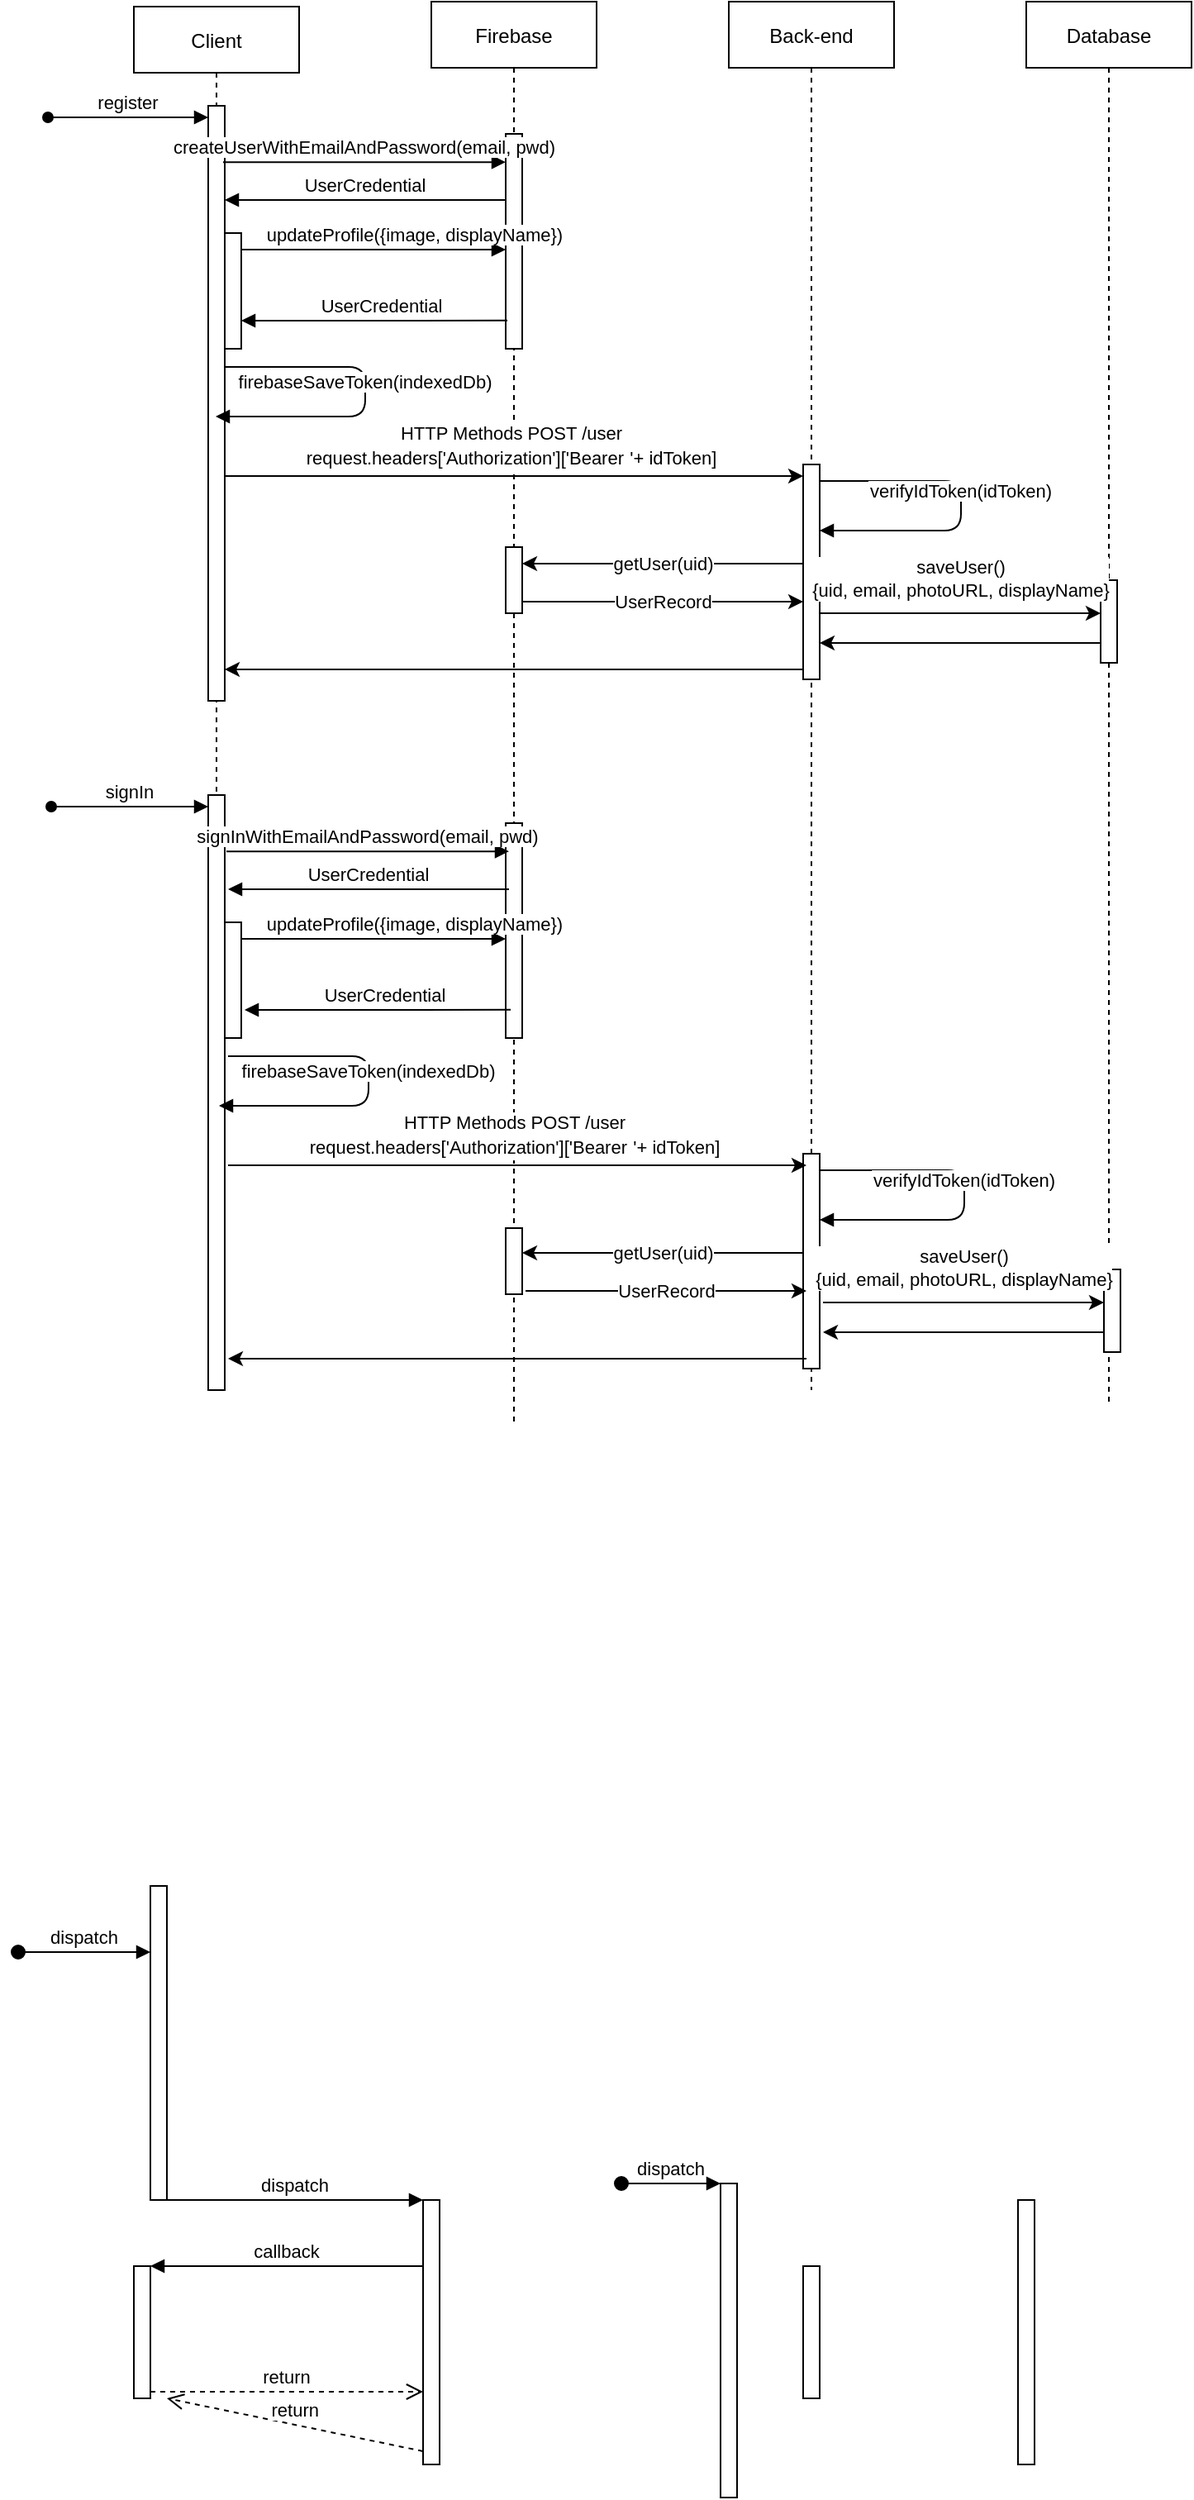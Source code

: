 <mxfile version="13.8.8" type="github">
  <diagram id="kgpKYQtTHZ0yAKxKKP6v" name="Page-1">
    <mxGraphModel dx="813" dy="435" grid="1" gridSize="10" guides="1" tooltips="1" connect="1" arrows="1" fold="1" page="1" pageScale="1" pageWidth="850" pageHeight="1100" math="0" shadow="0">
      <root>
        <mxCell id="0" />
        <mxCell id="1" parent="0" />
        <mxCell id="3nuBFxr9cyL0pnOWT2aG-1" value="Client" style="shape=umlLifeline;perimeter=lifelinePerimeter;container=1;collapsible=0;recursiveResize=0;rounded=0;shadow=0;strokeWidth=1;" parent="1" vertex="1">
          <mxGeometry x="120" y="83" width="100" height="837" as="geometry" />
        </mxCell>
        <mxCell id="ozkosLKGaaoJHy-yNGnJ-19" value="" style="points=[];perimeter=orthogonalPerimeter;rounded=0;shadow=0;strokeWidth=1;" vertex="1" parent="3nuBFxr9cyL0pnOWT2aG-1">
          <mxGeometry x="45" y="60" width="10" height="360" as="geometry" />
        </mxCell>
        <mxCell id="ozkosLKGaaoJHy-yNGnJ-24" value="firebaseSaveToken(indexedDb)" style="verticalAlign=bottom;endArrow=block;shadow=0;strokeWidth=1;" edge="1" parent="3nuBFxr9cyL0pnOWT2aG-1">
          <mxGeometry relative="1" as="geometry">
            <mxPoint x="55" y="218" as="sourcePoint" />
            <mxPoint x="49.5" y="248" as="targetPoint" />
            <Array as="points">
              <mxPoint x="140" y="218" />
              <mxPoint x="140" y="248" />
            </Array>
          </mxGeometry>
        </mxCell>
        <mxCell id="ozkosLKGaaoJHy-yNGnJ-61" value="" style="points=[];perimeter=orthogonalPerimeter;rounded=0;shadow=0;strokeWidth=1;" vertex="1" parent="3nuBFxr9cyL0pnOWT2aG-1">
          <mxGeometry x="45" y="477" width="10" height="360" as="geometry" />
        </mxCell>
        <mxCell id="3nuBFxr9cyL0pnOWT2aG-5" value="Firebase" style="shape=umlLifeline;perimeter=lifelinePerimeter;container=1;collapsible=0;recursiveResize=0;rounded=0;shadow=0;strokeWidth=1;" parent="1" vertex="1">
          <mxGeometry x="300" y="80" width="100" height="860" as="geometry" />
        </mxCell>
        <mxCell id="ozkosLKGaaoJHy-yNGnJ-22" value="" style="points=[];perimeter=orthogonalPerimeter;rounded=0;shadow=0;strokeWidth=1;" vertex="1" parent="3nuBFxr9cyL0pnOWT2aG-5">
          <mxGeometry x="45" y="80" width="10" height="130" as="geometry" />
        </mxCell>
        <mxCell id="ozkosLKGaaoJHy-yNGnJ-35" value="" style="points=[];perimeter=orthogonalPerimeter;rounded=0;shadow=0;strokeWidth=1;" vertex="1" parent="3nuBFxr9cyL0pnOWT2aG-5">
          <mxGeometry x="45" y="330" width="10" height="40" as="geometry" />
        </mxCell>
        <mxCell id="ozkosLKGaaoJHy-yNGnJ-64" value="" style="points=[];perimeter=orthogonalPerimeter;rounded=0;shadow=0;strokeWidth=1;" vertex="1" parent="3nuBFxr9cyL0pnOWT2aG-5">
          <mxGeometry x="45" y="742" width="10" height="40" as="geometry" />
        </mxCell>
        <mxCell id="ozkosLKGaaoJHy-yNGnJ-1" value="Back-end" style="shape=umlLifeline;perimeter=lifelinePerimeter;container=1;collapsible=0;recursiveResize=0;rounded=0;shadow=0;strokeWidth=1;" vertex="1" parent="1">
          <mxGeometry x="480" y="80" width="100" height="840" as="geometry" />
        </mxCell>
        <mxCell id="ozkosLKGaaoJHy-yNGnJ-26" value="" style="points=[];perimeter=orthogonalPerimeter;rounded=0;shadow=0;strokeWidth=1;" vertex="1" parent="ozkosLKGaaoJHy-yNGnJ-1">
          <mxGeometry x="45" y="280" width="10" height="130" as="geometry" />
        </mxCell>
        <mxCell id="ozkosLKGaaoJHy-yNGnJ-32" value="verifyIdToken(idToken)" style="verticalAlign=bottom;endArrow=block;shadow=0;strokeWidth=1;" edge="1" parent="ozkosLKGaaoJHy-yNGnJ-1" source="ozkosLKGaaoJHy-yNGnJ-26" target="ozkosLKGaaoJHy-yNGnJ-26">
          <mxGeometry relative="1" as="geometry">
            <mxPoint x="55.5" y="290" as="sourcePoint" />
            <mxPoint x="50" y="320" as="targetPoint" />
            <Array as="points">
              <mxPoint x="140.5" y="290" />
              <mxPoint x="140.5" y="320" />
            </Array>
          </mxGeometry>
        </mxCell>
        <mxCell id="ozkosLKGaaoJHy-yNGnJ-65" value="" style="points=[];perimeter=orthogonalPerimeter;rounded=0;shadow=0;strokeWidth=1;" vertex="1" parent="ozkosLKGaaoJHy-yNGnJ-1">
          <mxGeometry x="45" y="697" width="10" height="130" as="geometry" />
        </mxCell>
        <mxCell id="ozkosLKGaaoJHy-yNGnJ-66" value="verifyIdToken(idToken)" style="verticalAlign=bottom;endArrow=block;shadow=0;strokeWidth=1;" edge="1" source="ozkosLKGaaoJHy-yNGnJ-65" target="ozkosLKGaaoJHy-yNGnJ-65" parent="ozkosLKGaaoJHy-yNGnJ-1">
          <mxGeometry relative="1" as="geometry">
            <mxPoint x="-422.5" y="627" as="sourcePoint" />
            <mxPoint x="-428" y="657" as="targetPoint" />
            <Array as="points">
              <mxPoint x="142.5" y="707" />
              <mxPoint x="142.5" y="737" />
            </Array>
          </mxGeometry>
        </mxCell>
        <mxCell id="ozkosLKGaaoJHy-yNGnJ-5" value="Database" style="shape=umlLifeline;perimeter=lifelinePerimeter;container=1;collapsible=0;recursiveResize=0;rounded=0;shadow=0;strokeWidth=1;" vertex="1" parent="1">
          <mxGeometry x="660" y="80" width="100" height="850" as="geometry" />
        </mxCell>
        <mxCell id="ozkosLKGaaoJHy-yNGnJ-34" value="" style="points=[];perimeter=orthogonalPerimeter;rounded=0;shadow=0;strokeWidth=1;" vertex="1" parent="ozkosLKGaaoJHy-yNGnJ-5">
          <mxGeometry x="45" y="350" width="10" height="50" as="geometry" />
        </mxCell>
        <mxCell id="ozkosLKGaaoJHy-yNGnJ-7" value="" style="points=[];perimeter=orthogonalPerimeter;rounded=0;shadow=0;strokeWidth=1;" vertex="1" parent="1">
          <mxGeometry x="130" y="1220" width="10" height="190" as="geometry" />
        </mxCell>
        <mxCell id="ozkosLKGaaoJHy-yNGnJ-8" value="dispatch" style="verticalAlign=bottom;startArrow=oval;endArrow=block;startSize=8;shadow=0;strokeWidth=1;" edge="1" target="ozkosLKGaaoJHy-yNGnJ-7" parent="1">
          <mxGeometry relative="1" as="geometry">
            <mxPoint x="50" y="1260" as="sourcePoint" />
          </mxGeometry>
        </mxCell>
        <mxCell id="ozkosLKGaaoJHy-yNGnJ-9" value="" style="points=[];perimeter=orthogonalPerimeter;rounded=0;shadow=0;strokeWidth=1;" vertex="1" parent="1">
          <mxGeometry x="120" y="1450" width="10" height="80" as="geometry" />
        </mxCell>
        <mxCell id="ozkosLKGaaoJHy-yNGnJ-10" value="" style="points=[];perimeter=orthogonalPerimeter;rounded=0;shadow=0;strokeWidth=1;" vertex="1" parent="1">
          <mxGeometry x="295" y="1410" width="10" height="160" as="geometry" />
        </mxCell>
        <mxCell id="ozkosLKGaaoJHy-yNGnJ-11" value="return" style="verticalAlign=bottom;endArrow=open;dashed=1;endSize=8;exitX=0;exitY=0.95;shadow=0;strokeWidth=1;" edge="1" source="ozkosLKGaaoJHy-yNGnJ-10" parent="1">
          <mxGeometry relative="1" as="geometry">
            <mxPoint x="140" y="1530" as="targetPoint" />
          </mxGeometry>
        </mxCell>
        <mxCell id="ozkosLKGaaoJHy-yNGnJ-12" value="dispatch" style="verticalAlign=bottom;endArrow=block;entryX=0;entryY=0;shadow=0;strokeWidth=1;" edge="1" target="ozkosLKGaaoJHy-yNGnJ-10" parent="1">
          <mxGeometry relative="1" as="geometry">
            <mxPoint x="140" y="1410" as="sourcePoint" />
          </mxGeometry>
        </mxCell>
        <mxCell id="ozkosLKGaaoJHy-yNGnJ-13" value="callback" style="verticalAlign=bottom;endArrow=block;entryX=1;entryY=0;shadow=0;strokeWidth=1;" edge="1" source="ozkosLKGaaoJHy-yNGnJ-10" target="ozkosLKGaaoJHy-yNGnJ-9" parent="1">
          <mxGeometry relative="1" as="geometry">
            <mxPoint x="190" y="1450" as="sourcePoint" />
          </mxGeometry>
        </mxCell>
        <mxCell id="ozkosLKGaaoJHy-yNGnJ-14" value="return" style="verticalAlign=bottom;endArrow=open;dashed=1;endSize=8;exitX=1;exitY=0.95;shadow=0;strokeWidth=1;" edge="1" source="ozkosLKGaaoJHy-yNGnJ-9" target="ozkosLKGaaoJHy-yNGnJ-10" parent="1">
          <mxGeometry relative="1" as="geometry">
            <mxPoint x="190" y="1507" as="targetPoint" />
          </mxGeometry>
        </mxCell>
        <mxCell id="ozkosLKGaaoJHy-yNGnJ-15" value="" style="points=[];perimeter=orthogonalPerimeter;rounded=0;shadow=0;strokeWidth=1;" vertex="1" parent="1">
          <mxGeometry x="475" y="1400" width="10" height="190" as="geometry" />
        </mxCell>
        <mxCell id="ozkosLKGaaoJHy-yNGnJ-16" value="dispatch" style="verticalAlign=bottom;startArrow=oval;endArrow=block;startSize=8;shadow=0;strokeWidth=1;" edge="1" target="ozkosLKGaaoJHy-yNGnJ-15" parent="1">
          <mxGeometry relative="1" as="geometry">
            <mxPoint x="415" y="1400" as="sourcePoint" />
          </mxGeometry>
        </mxCell>
        <mxCell id="ozkosLKGaaoJHy-yNGnJ-17" value="" style="points=[];perimeter=orthogonalPerimeter;rounded=0;shadow=0;strokeWidth=1;" vertex="1" parent="1">
          <mxGeometry x="525" y="1450" width="10" height="80" as="geometry" />
        </mxCell>
        <mxCell id="ozkosLKGaaoJHy-yNGnJ-18" value="" style="points=[];perimeter=orthogonalPerimeter;rounded=0;shadow=0;strokeWidth=1;" vertex="1" parent="1">
          <mxGeometry x="655" y="1410" width="10" height="160" as="geometry" />
        </mxCell>
        <mxCell id="ozkosLKGaaoJHy-yNGnJ-20" value="register" style="verticalAlign=bottom;startArrow=oval;endArrow=block;shadow=0;strokeWidth=1;" edge="1" parent="1" target="ozkosLKGaaoJHy-yNGnJ-19">
          <mxGeometry relative="1" as="geometry">
            <mxPoint x="68" y="150" as="sourcePoint" />
            <mxPoint x="166" y="149.95" as="targetPoint" />
            <Array as="points" />
          </mxGeometry>
        </mxCell>
        <mxCell id="ozkosLKGaaoJHy-yNGnJ-21" value="createUserWithEmailAndPassword(email, pwd)" style="verticalAlign=bottom;endArrow=block;shadow=0;strokeWidth=1;exitX=0.9;exitY=0.211;exitDx=0;exitDy=0;exitPerimeter=0;" edge="1" parent="1">
          <mxGeometry relative="1" as="geometry">
            <mxPoint x="174" y="177.08" as="sourcePoint" />
            <mxPoint x="345" y="177.08" as="targetPoint" />
          </mxGeometry>
        </mxCell>
        <mxCell id="ozkosLKGaaoJHy-yNGnJ-23" value="UserCredential" style="verticalAlign=bottom;endArrow=block;shadow=0;strokeWidth=1;" edge="1" parent="1">
          <mxGeometry relative="1" as="geometry">
            <mxPoint x="345" y="200" as="sourcePoint" />
            <mxPoint x="175" y="200" as="targetPoint" />
            <Array as="points">
              <mxPoint x="290" y="200" />
            </Array>
            <mxPoint as="offset" />
          </mxGeometry>
        </mxCell>
        <mxCell id="ozkosLKGaaoJHy-yNGnJ-25" value="HTTP Methods POST /user&lt;br&gt;request.headers[&#39;Authorization&#39;][&#39;Bearer&lt;span style=&quot;background-color: transparent ; font-family: inherit ; font-style: inherit ; font-weight: inherit ; font-size: 13px ; text-align: left&quot;&gt;&amp;nbsp;&lt;/span&gt;&#39;+ idToken]" style="endArrow=classic;html=1;" edge="1" parent="1">
          <mxGeometry x="-0.014" y="18" width="50" height="50" relative="1" as="geometry">
            <mxPoint x="175" y="367" as="sourcePoint" />
            <mxPoint x="525" y="367" as="targetPoint" />
            <mxPoint as="offset" />
          </mxGeometry>
        </mxCell>
        <mxCell id="ozkosLKGaaoJHy-yNGnJ-29" value="updateProfile({image, displayName})" style="verticalAlign=bottom;endArrow=block;shadow=0;strokeWidth=1;" edge="1" parent="1" source="ozkosLKGaaoJHy-yNGnJ-40" target="ozkosLKGaaoJHy-yNGnJ-22">
          <mxGeometry x="0.312" relative="1" as="geometry">
            <mxPoint x="175" y="255" as="sourcePoint" />
            <mxPoint x="345" y="255" as="targetPoint" />
            <Array as="points">
              <mxPoint x="280" y="230" />
            </Array>
            <mxPoint as="offset" />
          </mxGeometry>
        </mxCell>
        <mxCell id="ozkosLKGaaoJHy-yNGnJ-30" value="UserCredential" style="verticalAlign=bottom;endArrow=block;shadow=0;strokeWidth=1;" edge="1" parent="1">
          <mxGeometry x="-0.056" relative="1" as="geometry">
            <mxPoint x="346" y="272.92" as="sourcePoint" />
            <mxPoint x="185" y="273" as="targetPoint" />
            <Array as="points">
              <mxPoint x="270" y="273" />
            </Array>
            <mxPoint as="offset" />
          </mxGeometry>
        </mxCell>
        <mxCell id="ozkosLKGaaoJHy-yNGnJ-36" value="getUser(uid)" style="endArrow=classic;html=1;" edge="1" parent="1" source="ozkosLKGaaoJHy-yNGnJ-26" target="ozkosLKGaaoJHy-yNGnJ-35">
          <mxGeometry width="50" height="50" relative="1" as="geometry">
            <mxPoint x="380" y="580" as="sourcePoint" />
            <mxPoint x="430" y="530" as="targetPoint" />
            <Array as="points">
              <mxPoint x="440" y="420" />
            </Array>
          </mxGeometry>
        </mxCell>
        <mxCell id="ozkosLKGaaoJHy-yNGnJ-37" value="UserRecord" style="endArrow=classic;html=1;" edge="1" parent="1">
          <mxGeometry width="50" height="50" relative="1" as="geometry">
            <mxPoint x="355" y="443" as="sourcePoint" />
            <mxPoint x="525" y="443" as="targetPoint" />
          </mxGeometry>
        </mxCell>
        <mxCell id="ozkosLKGaaoJHy-yNGnJ-38" value="" style="endArrow=classic;html=1;" edge="1" parent="1">
          <mxGeometry width="50" height="50" relative="1" as="geometry">
            <mxPoint x="705" y="468" as="sourcePoint" />
            <mxPoint x="535" y="468" as="targetPoint" />
          </mxGeometry>
        </mxCell>
        <mxCell id="ozkosLKGaaoJHy-yNGnJ-39" value="" style="endArrow=classic;html=1;" edge="1" parent="1">
          <mxGeometry width="50" height="50" relative="1" as="geometry">
            <mxPoint x="525" y="484" as="sourcePoint" />
            <mxPoint x="175" y="484" as="targetPoint" />
          </mxGeometry>
        </mxCell>
        <mxCell id="ozkosLKGaaoJHy-yNGnJ-40" value="" style="points=[];perimeter=orthogonalPerimeter;rounded=0;shadow=0;strokeWidth=1;" vertex="1" parent="1">
          <mxGeometry x="175" y="220" width="10" height="70" as="geometry" />
        </mxCell>
        <mxCell id="ozkosLKGaaoJHy-yNGnJ-33" value="saveUser()&lt;br&gt;{uid, email, photoURL, displayName}" style="endArrow=classic;html=1;" edge="1" parent="1">
          <mxGeometry y="21" width="50" height="50" relative="1" as="geometry">
            <mxPoint x="535" y="450" as="sourcePoint" />
            <mxPoint x="705" y="450" as="targetPoint" />
            <mxPoint as="offset" />
          </mxGeometry>
        </mxCell>
        <mxCell id="ozkosLKGaaoJHy-yNGnJ-62" value="firebaseSaveToken(indexedDb)" style="verticalAlign=bottom;endArrow=block;shadow=0;strokeWidth=1;" edge="1" parent="1">
          <mxGeometry relative="1" as="geometry">
            <mxPoint x="177" y="718" as="sourcePoint" />
            <mxPoint x="171.5" y="748" as="targetPoint" />
            <Array as="points">
              <mxPoint x="262" y="718" />
              <mxPoint x="262" y="748" />
            </Array>
          </mxGeometry>
        </mxCell>
        <mxCell id="ozkosLKGaaoJHy-yNGnJ-63" value="" style="points=[];perimeter=orthogonalPerimeter;rounded=0;shadow=0;strokeWidth=1;" vertex="1" parent="1">
          <mxGeometry x="345" y="577" width="10" height="130" as="geometry" />
        </mxCell>
        <mxCell id="ozkosLKGaaoJHy-yNGnJ-67" value="" style="points=[];perimeter=orthogonalPerimeter;rounded=0;shadow=0;strokeWidth=1;" vertex="1" parent="1">
          <mxGeometry x="707" y="847" width="10" height="50" as="geometry" />
        </mxCell>
        <mxCell id="ozkosLKGaaoJHy-yNGnJ-68" value="signIn" style="verticalAlign=bottom;startArrow=oval;endArrow=block;shadow=0;strokeWidth=1;" edge="1" target="ozkosLKGaaoJHy-yNGnJ-61" parent="1">
          <mxGeometry relative="1" as="geometry">
            <mxPoint x="70" y="567" as="sourcePoint" />
            <mxPoint x="168" y="566.95" as="targetPoint" />
            <Array as="points" />
          </mxGeometry>
        </mxCell>
        <mxCell id="ozkosLKGaaoJHy-yNGnJ-69" value="signInWithEmailAndPassword(email, pwd)" style="verticalAlign=bottom;endArrow=block;shadow=0;strokeWidth=1;exitX=0.9;exitY=0.211;exitDx=0;exitDy=0;exitPerimeter=0;" edge="1" parent="1">
          <mxGeometry relative="1" as="geometry">
            <mxPoint x="176" y="594.08" as="sourcePoint" />
            <mxPoint x="347" y="594.08" as="targetPoint" />
          </mxGeometry>
        </mxCell>
        <mxCell id="ozkosLKGaaoJHy-yNGnJ-70" value="UserCredential" style="verticalAlign=bottom;endArrow=block;shadow=0;strokeWidth=1;" edge="1" parent="1">
          <mxGeometry relative="1" as="geometry">
            <mxPoint x="347" y="617" as="sourcePoint" />
            <mxPoint x="177" y="617" as="targetPoint" />
            <Array as="points">
              <mxPoint x="292" y="617" />
            </Array>
            <mxPoint as="offset" />
          </mxGeometry>
        </mxCell>
        <mxCell id="ozkosLKGaaoJHy-yNGnJ-71" value="HTTP Methods POST /user&lt;br&gt;request.headers[&#39;Authorization&#39;][&#39;Bearer&lt;span style=&quot;background-color: transparent ; font-family: inherit ; font-style: inherit ; font-weight: inherit ; font-size: 13px ; text-align: left&quot;&gt;&amp;nbsp;&lt;/span&gt;&#39;+ idToken]" style="endArrow=classic;html=1;" edge="1" parent="1">
          <mxGeometry x="-0.014" y="18" width="50" height="50" relative="1" as="geometry">
            <mxPoint x="177" y="784" as="sourcePoint" />
            <mxPoint x="527" y="784" as="targetPoint" />
            <mxPoint as="offset" />
          </mxGeometry>
        </mxCell>
        <mxCell id="ozkosLKGaaoJHy-yNGnJ-72" value="updateProfile({image, displayName})" style="verticalAlign=bottom;endArrow=block;shadow=0;strokeWidth=1;" edge="1" source="ozkosLKGaaoJHy-yNGnJ-78" target="ozkosLKGaaoJHy-yNGnJ-63" parent="1">
          <mxGeometry x="0.312" relative="1" as="geometry">
            <mxPoint x="177" y="672" as="sourcePoint" />
            <mxPoint x="347" y="672" as="targetPoint" />
            <Array as="points">
              <mxPoint x="282" y="647" />
            </Array>
            <mxPoint as="offset" />
          </mxGeometry>
        </mxCell>
        <mxCell id="ozkosLKGaaoJHy-yNGnJ-73" value="UserCredential" style="verticalAlign=bottom;endArrow=block;shadow=0;strokeWidth=1;" edge="1" parent="1">
          <mxGeometry x="-0.056" relative="1" as="geometry">
            <mxPoint x="348" y="689.92" as="sourcePoint" />
            <mxPoint x="187" y="690" as="targetPoint" />
            <Array as="points">
              <mxPoint x="272" y="690" />
            </Array>
            <mxPoint as="offset" />
          </mxGeometry>
        </mxCell>
        <mxCell id="ozkosLKGaaoJHy-yNGnJ-74" value="getUser(uid)" style="endArrow=classic;html=1;" edge="1" source="ozkosLKGaaoJHy-yNGnJ-65" target="ozkosLKGaaoJHy-yNGnJ-64" parent="1">
          <mxGeometry width="50" height="50" relative="1" as="geometry">
            <mxPoint x="382" y="997" as="sourcePoint" />
            <mxPoint x="432" y="947" as="targetPoint" />
            <Array as="points">
              <mxPoint x="442" y="837" />
            </Array>
          </mxGeometry>
        </mxCell>
        <mxCell id="ozkosLKGaaoJHy-yNGnJ-75" value="UserRecord" style="endArrow=classic;html=1;" edge="1" parent="1">
          <mxGeometry width="50" height="50" relative="1" as="geometry">
            <mxPoint x="357" y="860" as="sourcePoint" />
            <mxPoint x="527" y="860" as="targetPoint" />
          </mxGeometry>
        </mxCell>
        <mxCell id="ozkosLKGaaoJHy-yNGnJ-76" value="" style="endArrow=classic;html=1;" edge="1" parent="1">
          <mxGeometry width="50" height="50" relative="1" as="geometry">
            <mxPoint x="707" y="885" as="sourcePoint" />
            <mxPoint x="537" y="885" as="targetPoint" />
          </mxGeometry>
        </mxCell>
        <mxCell id="ozkosLKGaaoJHy-yNGnJ-77" value="" style="endArrow=classic;html=1;" edge="1" parent="1">
          <mxGeometry width="50" height="50" relative="1" as="geometry">
            <mxPoint x="527" y="901" as="sourcePoint" />
            <mxPoint x="177" y="901" as="targetPoint" />
          </mxGeometry>
        </mxCell>
        <mxCell id="ozkosLKGaaoJHy-yNGnJ-78" value="" style="points=[];perimeter=orthogonalPerimeter;rounded=0;shadow=0;strokeWidth=1;" vertex="1" parent="1">
          <mxGeometry x="175" y="637" width="10" height="70" as="geometry" />
        </mxCell>
        <mxCell id="ozkosLKGaaoJHy-yNGnJ-79" value="saveUser()&lt;br&gt;{uid, email, photoURL, displayName}" style="endArrow=classic;html=1;" edge="1" parent="1">
          <mxGeometry y="21" width="50" height="50" relative="1" as="geometry">
            <mxPoint x="537" y="867" as="sourcePoint" />
            <mxPoint x="707" y="867" as="targetPoint" />
            <mxPoint as="offset" />
          </mxGeometry>
        </mxCell>
      </root>
    </mxGraphModel>
  </diagram>
</mxfile>
